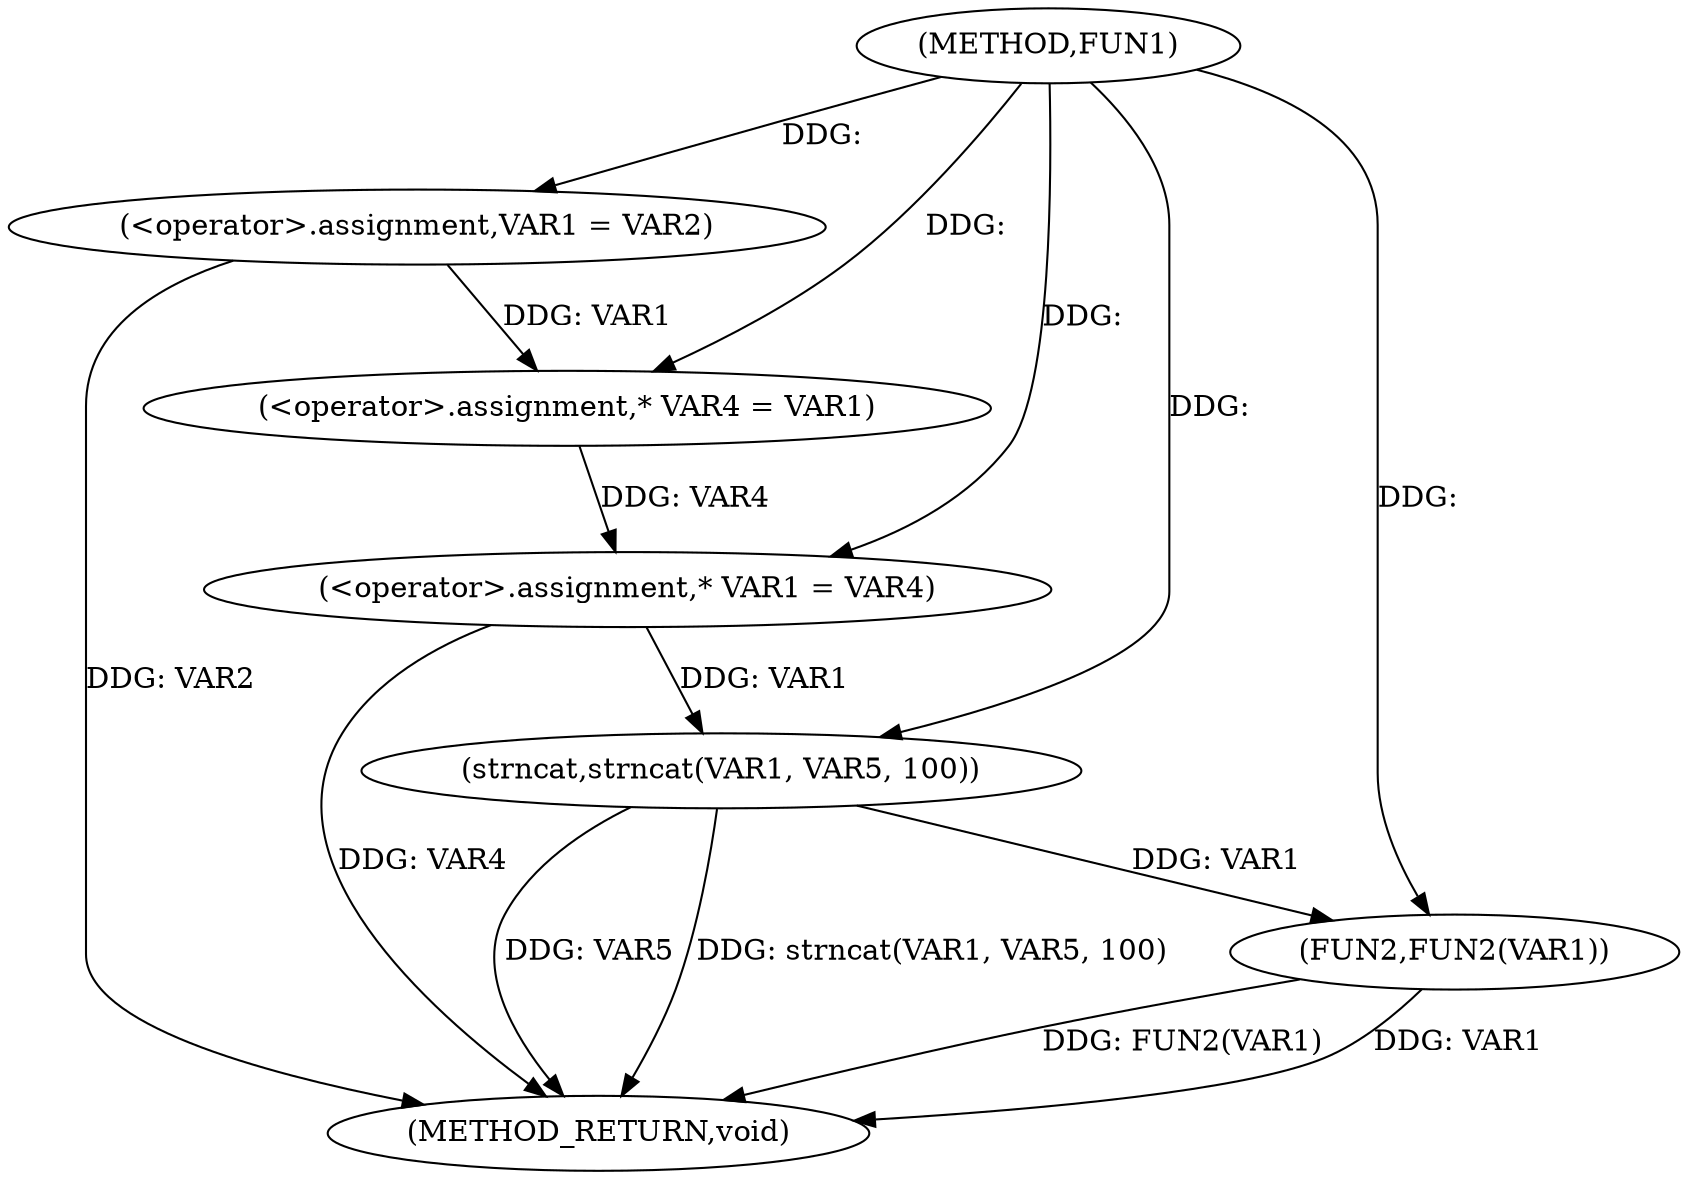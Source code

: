 digraph FUN1 {  
"1000100" [label = "(METHOD,FUN1)" ]
"1000125" [label = "(METHOD_RETURN,void)" ]
"1000105" [label = "(<operator>.assignment,VAR1 = VAR2)" ]
"1000110" [label = "(<operator>.assignment,* VAR4 = VAR1)" ]
"1000114" [label = "(<operator>.assignment,* VAR1 = VAR4)" ]
"1000119" [label = "(strncat,strncat(VAR1, VAR5, 100))" ]
"1000123" [label = "(FUN2,FUN2(VAR1))" ]
  "1000105" -> "1000125"  [ label = "DDG: VAR2"] 
  "1000123" -> "1000125"  [ label = "DDG: FUN2(VAR1)"] 
  "1000119" -> "1000125"  [ label = "DDG: VAR5"] 
  "1000119" -> "1000125"  [ label = "DDG: strncat(VAR1, VAR5, 100)"] 
  "1000114" -> "1000125"  [ label = "DDG: VAR4"] 
  "1000123" -> "1000125"  [ label = "DDG: VAR1"] 
  "1000100" -> "1000105"  [ label = "DDG: "] 
  "1000105" -> "1000110"  [ label = "DDG: VAR1"] 
  "1000100" -> "1000110"  [ label = "DDG: "] 
  "1000110" -> "1000114"  [ label = "DDG: VAR4"] 
  "1000100" -> "1000114"  [ label = "DDG: "] 
  "1000114" -> "1000119"  [ label = "DDG: VAR1"] 
  "1000100" -> "1000119"  [ label = "DDG: "] 
  "1000119" -> "1000123"  [ label = "DDG: VAR1"] 
  "1000100" -> "1000123"  [ label = "DDG: "] 
}
